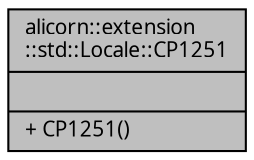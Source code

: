 digraph "alicorn::extension::std::Locale::CP1251"
{
 // INTERACTIVE_SVG=YES
  edge [fontname="Verdana",fontsize="10",labelfontname="Verdana",labelfontsize="10"];
  node [fontname="Verdana",fontsize="10",shape=record];
  Node1 [label="{alicorn::extension\l::std::Locale::CP1251\n||+ CP1251()\l}",height=0.2,width=0.4,color="black", fillcolor="grey75", style="filled", fontcolor="black"];
}
